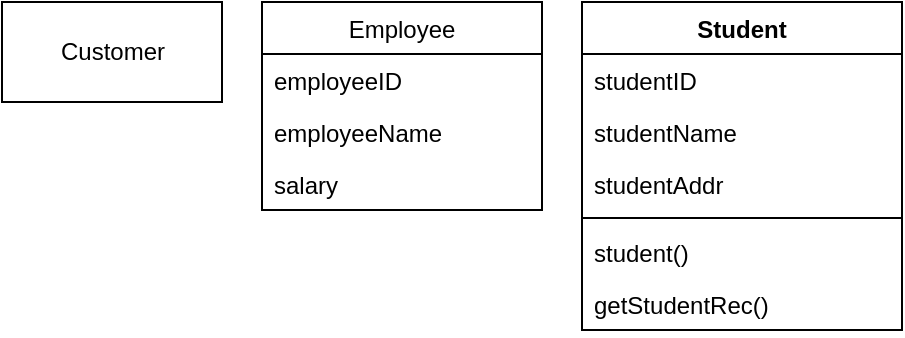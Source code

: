 <mxfile>
    <diagram id="M7VjVRsZHW0pQ2Yzb64C" name="第1頁">
        <mxGraphModel dx="1130" dy="792" grid="1" gridSize="10" guides="1" tooltips="1" connect="1" arrows="1" fold="1" page="1" pageScale="1" pageWidth="827" pageHeight="1169" math="0" shadow="0">
            <root>
                <mxCell id="0"/>
                <mxCell id="1" parent="0"/>
                <mxCell id="2" value="Customer" style="html=1;" vertex="1" parent="1">
                    <mxGeometry x="180" y="180" width="110" height="50" as="geometry"/>
                </mxCell>
                <mxCell id="3" value="Employee" style="swimlane;fontStyle=0;childLayout=stackLayout;horizontal=1;startSize=26;fillColor=none;horizontalStack=0;resizeParent=1;resizeParentMax=0;resizeLast=0;collapsible=1;marginBottom=0;" vertex="1" parent="1">
                    <mxGeometry x="310" y="180" width="140" height="104" as="geometry"/>
                </mxCell>
                <mxCell id="4" value="employeeID" style="text;strokeColor=none;fillColor=none;align=left;verticalAlign=top;spacingLeft=4;spacingRight=4;overflow=hidden;rotatable=0;points=[[0,0.5],[1,0.5]];portConstraint=eastwest;" vertex="1" parent="3">
                    <mxGeometry y="26" width="140" height="26" as="geometry"/>
                </mxCell>
                <mxCell id="5" value="employeeName" style="text;strokeColor=none;fillColor=none;align=left;verticalAlign=top;spacingLeft=4;spacingRight=4;overflow=hidden;rotatable=0;points=[[0,0.5],[1,0.5]];portConstraint=eastwest;" vertex="1" parent="3">
                    <mxGeometry y="52" width="140" height="26" as="geometry"/>
                </mxCell>
                <mxCell id="6" value="salary" style="text;strokeColor=none;fillColor=none;align=left;verticalAlign=top;spacingLeft=4;spacingRight=4;overflow=hidden;rotatable=0;points=[[0,0.5],[1,0.5]];portConstraint=eastwest;" vertex="1" parent="3">
                    <mxGeometry y="78" width="140" height="26" as="geometry"/>
                </mxCell>
                <mxCell id="7" value="Student" style="swimlane;fontStyle=1;align=center;verticalAlign=top;childLayout=stackLayout;horizontal=1;startSize=26;horizontalStack=0;resizeParent=1;resizeParentMax=0;resizeLast=0;collapsible=1;marginBottom=0;" vertex="1" parent="1">
                    <mxGeometry x="470" y="180" width="160" height="164" as="geometry"/>
                </mxCell>
                <mxCell id="8" value="studentID" style="text;strokeColor=none;fillColor=none;align=left;verticalAlign=top;spacingLeft=4;spacingRight=4;overflow=hidden;rotatable=0;points=[[0,0.5],[1,0.5]];portConstraint=eastwest;" vertex="1" parent="7">
                    <mxGeometry y="26" width="160" height="26" as="geometry"/>
                </mxCell>
                <mxCell id="11" value="studentName" style="text;strokeColor=none;fillColor=none;align=left;verticalAlign=top;spacingLeft=4;spacingRight=4;overflow=hidden;rotatable=0;points=[[0,0.5],[1,0.5]];portConstraint=eastwest;" vertex="1" parent="7">
                    <mxGeometry y="52" width="160" height="26" as="geometry"/>
                </mxCell>
                <mxCell id="12" value="studentAddr" style="text;strokeColor=none;fillColor=none;align=left;verticalAlign=top;spacingLeft=4;spacingRight=4;overflow=hidden;rotatable=0;points=[[0,0.5],[1,0.5]];portConstraint=eastwest;" vertex="1" parent="7">
                    <mxGeometry y="78" width="160" height="26" as="geometry"/>
                </mxCell>
                <mxCell id="9" value="" style="line;strokeWidth=1;fillColor=none;align=left;verticalAlign=middle;spacingTop=-1;spacingLeft=3;spacingRight=3;rotatable=0;labelPosition=right;points=[];portConstraint=eastwest;strokeColor=inherit;" vertex="1" parent="7">
                    <mxGeometry y="104" width="160" height="8" as="geometry"/>
                </mxCell>
                <mxCell id="10" value="student()" style="text;strokeColor=none;fillColor=none;align=left;verticalAlign=top;spacingLeft=4;spacingRight=4;overflow=hidden;rotatable=0;points=[[0,0.5],[1,0.5]];portConstraint=eastwest;" vertex="1" parent="7">
                    <mxGeometry y="112" width="160" height="26" as="geometry"/>
                </mxCell>
                <mxCell id="13" value="getStudentRec()" style="text;strokeColor=none;fillColor=none;align=left;verticalAlign=top;spacingLeft=4;spacingRight=4;overflow=hidden;rotatable=0;points=[[0,0.5],[1,0.5]];portConstraint=eastwest;" vertex="1" parent="7">
                    <mxGeometry y="138" width="160" height="26" as="geometry"/>
                </mxCell>
            </root>
        </mxGraphModel>
    </diagram>
    <diagram id="Us6w91lAA-lJvlXF9AOa" name="第2頁">
        <mxGraphModel dx="538" dy="377" grid="1" gridSize="10" guides="1" tooltips="1" connect="1" arrows="1" fold="1" page="1" pageScale="1" pageWidth="827" pageHeight="1169" math="0" shadow="0">
            <root>
                <mxCell id="0"/>
                <mxCell id="1" parent="0"/>
                <mxCell id="rVBTgGsByhXO0kQJr-SJ-3" style="edgeStyle=none;html=1;exitX=1;exitY=0.5;exitDx=0;exitDy=0;entryX=0;entryY=0.5;entryDx=0;entryDy=0;endArrow=none;endFill=0;" edge="1" parent="1" source="rVBTgGsByhXO0kQJr-SJ-1" target="rVBTgGsByhXO0kQJr-SJ-2">
                    <mxGeometry relative="1" as="geometry"/>
                </mxCell>
                <mxCell id="rVBTgGsByhXO0kQJr-SJ-4" value="1" style="edgeLabel;html=1;align=center;verticalAlign=top;resizable=0;points=[];" vertex="1" connectable="0" parent="rVBTgGsByhXO0kQJr-SJ-3">
                    <mxGeometry x="-0.932" y="-2" relative="1" as="geometry">
                        <mxPoint as="offset"/>
                    </mxGeometry>
                </mxCell>
                <mxCell id="rVBTgGsByhXO0kQJr-SJ-5" value="1..*" style="edgeLabel;html=1;align=center;verticalAlign=top;resizable=0;points=[];" vertex="1" connectable="0" parent="rVBTgGsByhXO0kQJr-SJ-3">
                    <mxGeometry x="0.934" y="-2" relative="1" as="geometry">
                        <mxPoint x="-3" as="offset"/>
                    </mxGeometry>
                </mxCell>
                <mxCell id="rVBTgGsByhXO0kQJr-SJ-6" value="教導" style="edgeLabel;html=1;align=center;verticalAlign=bottom;resizable=0;points=[];" vertex="1" connectable="0" parent="rVBTgGsByhXO0kQJr-SJ-3">
                    <mxGeometry x="0.052" y="-2" relative="1" as="geometry">
                        <mxPoint as="offset"/>
                    </mxGeometry>
                </mxCell>
                <mxCell id="rVBTgGsByhXO0kQJr-SJ-1" value="老師" style="html=1;" vertex="1" parent="1">
                    <mxGeometry x="50" y="180" width="110" height="50" as="geometry"/>
                </mxCell>
                <mxCell id="rVBTgGsByhXO0kQJr-SJ-2" value="學生" style="html=1;" vertex="1" parent="1">
                    <mxGeometry x="380" y="180" width="110" height="50" as="geometry"/>
                </mxCell>
                <mxCell id="rVBTgGsByhXO0kQJr-SJ-7" value="" style="triangle;whiteSpace=wrap;html=1;" vertex="1" parent="1">
                    <mxGeometry x="300" y="190" width="13" height="10" as="geometry"/>
                </mxCell>
            </root>
        </mxGraphModel>
    </diagram>
</mxfile>